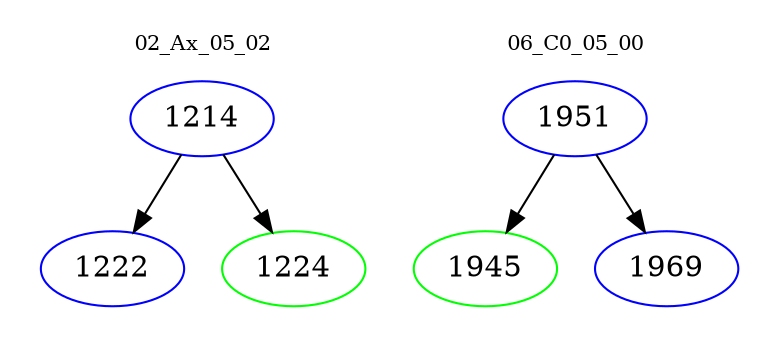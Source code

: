 digraph{
subgraph cluster_0 {
color = white
label = "02_Ax_05_02";
fontsize=10;
T0_1214 [label="1214", color="blue"]
T0_1214 -> T0_1222 [color="black"]
T0_1222 [label="1222", color="blue"]
T0_1214 -> T0_1224 [color="black"]
T0_1224 [label="1224", color="green"]
}
subgraph cluster_1 {
color = white
label = "06_C0_05_00";
fontsize=10;
T1_1951 [label="1951", color="blue"]
T1_1951 -> T1_1945 [color="black"]
T1_1945 [label="1945", color="green"]
T1_1951 -> T1_1969 [color="black"]
T1_1969 [label="1969", color="blue"]
}
}
